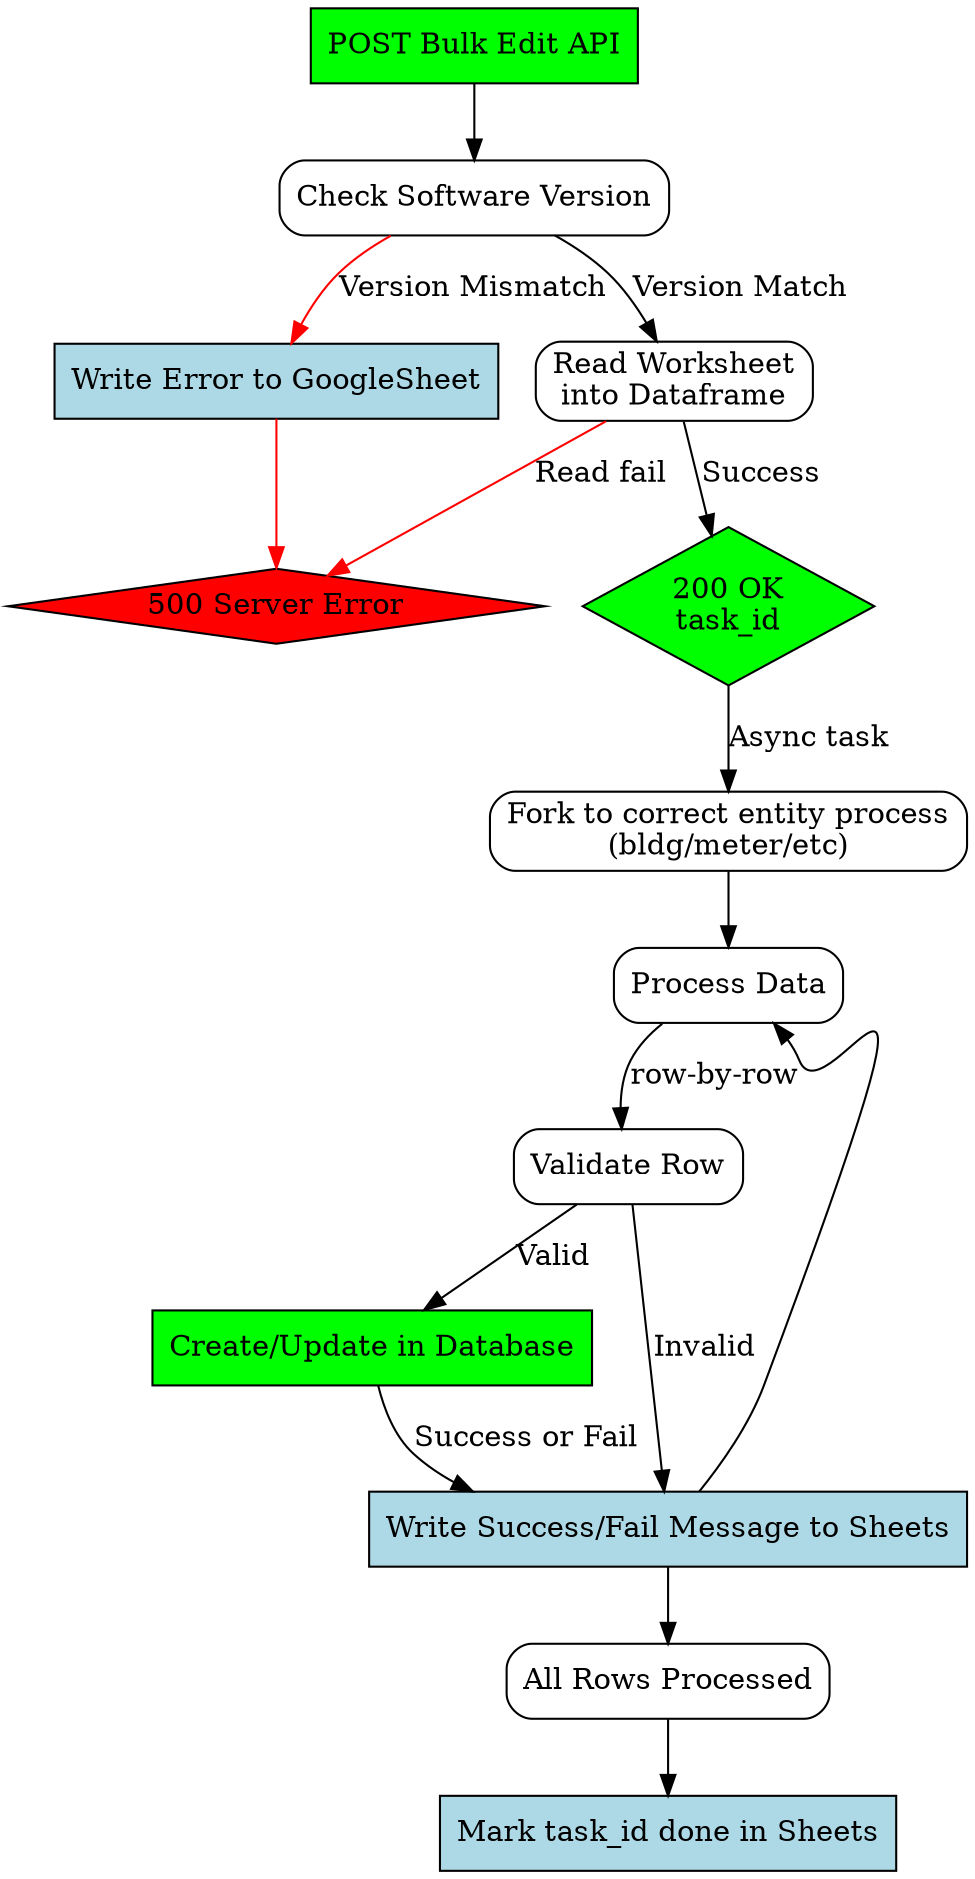 digraph APIEndpointFlow {
    rankdir=TB;
    node [shape=box, style=rounded];

    start [label="POST Bulk Edit API", style=filled, fillcolor=green];
    check_version [label="Check Software Version"];
    version_mismatch [label="Write Error to GoogleSheet", style=filled, fillcolor=lightblue];
    read_worksheet [label="Read Worksheet\ninto Dataframe"];
    entity_check [label="Fork to correct entity process\n(bldg/meter/etc)"];
    process_data [label="Process Data"];
    validate_row [label="Validate Row"];
    process_row [label="Create/Update in Database", style=filled, fillcolor=green];
    write_success_fail [label="Write Success/Fail Message to Sheets", style=filled, fillcolor=lightblue];
    all_done [label="All Rows Processed"];
    api_200_ok [label="200 OK\ntask_id", shape=diamond, style=filled, fillcolor=green];
    api_500_fail [label="500 Server Error", shape=diamond, style=filled, fillcolor=red];
    mark_done_in_sheets [label="Mark task_id done in Sheets", style=filled, fillcolor=lightblue];

    start -> check_version;
    check_version -> version_mismatch [label="Version Mismatch", color=red];
    version_mismatch -> api_500_fail [color=red];
    check_version -> read_worksheet [label="Version Match"];
    read_worksheet->api_500_fail [label= "Read fail", color=red];
    read_worksheet->api_200_ok[label="Success"];
    api_200_ok->entity_check[label="Async task"];
    entity_check->process_data;
    process_data -> validate_row[label="row-by-row"];
    validate_row -> process_row[label="Valid"];
    validate_row -> write_success_fail[label="Invalid"];
    process_row -> write_success_fail[label="Success or Fail"];
    write_success_fail -> all_done;
    write_success_fail -> process_data;
    all_done -> mark_done_in_sheets;
}

